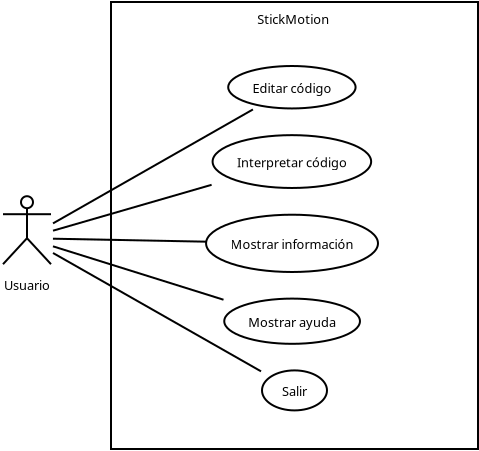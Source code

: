 <?xml version="1.0" encoding="UTF-8"?>
<dia:diagram xmlns:dia="http://www.lysator.liu.se/~alla/dia/">
  <dia:layer name="Fondo" visible="true" active="true">
    <dia:group>
      <dia:object type="Standard - Box" version="0" id="O0">
        <dia:attribute name="obj_pos">
          <dia:point val="17.75,1.85"/>
        </dia:attribute>
        <dia:attribute name="obj_bb">
          <dia:rectangle val="17.7,1.8;36.15,24.25"/>
        </dia:attribute>
        <dia:attribute name="elem_corner">
          <dia:point val="17.75,1.85"/>
        </dia:attribute>
        <dia:attribute name="elem_width">
          <dia:real val="18.35"/>
        </dia:attribute>
        <dia:attribute name="elem_height">
          <dia:real val="22.35"/>
        </dia:attribute>
        <dia:attribute name="show_background">
          <dia:boolean val="true"/>
        </dia:attribute>
      </dia:object>
      <dia:object type="Standard - Text" version="1" id="O1">
        <dia:attribute name="obj_pos">
          <dia:point val="25.061,2.95"/>
        </dia:attribute>
        <dia:attribute name="obj_bb">
          <dia:rectangle val="25.061,2.355;28.789,3.103"/>
        </dia:attribute>
        <dia:attribute name="text">
          <dia:composite type="text">
            <dia:attribute name="string">
              <dia:string>#StickMotion#</dia:string>
            </dia:attribute>
            <dia:attribute name="font">
              <dia:font family="sans" style="0" name="Helvetica"/>
            </dia:attribute>
            <dia:attribute name="height">
              <dia:real val="0.8"/>
            </dia:attribute>
            <dia:attribute name="pos">
              <dia:point val="25.061,2.95"/>
            </dia:attribute>
            <dia:attribute name="color">
              <dia:color val="#000000"/>
            </dia:attribute>
            <dia:attribute name="alignment">
              <dia:enum val="0"/>
            </dia:attribute>
          </dia:composite>
        </dia:attribute>
        <dia:attribute name="valign">
          <dia:enum val="3"/>
        </dia:attribute>
      </dia:object>
    </dia:group>
    <dia:object type="UML - Actor" version="0" id="O2">
      <dia:attribute name="obj_pos">
        <dia:point val="13.55,13.66"/>
      </dia:attribute>
      <dia:attribute name="obj_bb">
        <dia:rectangle val="12.25,10.91;14.85,16.41"/>
      </dia:attribute>
      <dia:attribute name="meta">
        <dia:composite type="dict"/>
      </dia:attribute>
      <dia:attribute name="elem_corner">
        <dia:point val="12.3,10.96"/>
      </dia:attribute>
      <dia:attribute name="elem_width">
        <dia:real val="2.5"/>
      </dia:attribute>
      <dia:attribute name="elem_height">
        <dia:real val="5.4"/>
      </dia:attribute>
      <dia:attribute name="line_width">
        <dia:real val="0.1"/>
      </dia:attribute>
      <dia:attribute name="line_colour">
        <dia:color val="#000000"/>
      </dia:attribute>
      <dia:attribute name="fill_colour">
        <dia:color val="#ffffff"/>
      </dia:attribute>
      <dia:attribute name="text">
        <dia:composite type="text">
          <dia:attribute name="string">
            <dia:string>#Usuario#</dia:string>
          </dia:attribute>
          <dia:attribute name="font">
            <dia:font family="sans" style="0" name="Helvetica"/>
          </dia:attribute>
          <dia:attribute name="height">
            <dia:real val="0.8"/>
          </dia:attribute>
          <dia:attribute name="pos">
            <dia:point val="13.55,16.155"/>
          </dia:attribute>
          <dia:attribute name="color">
            <dia:color val="#000000"/>
          </dia:attribute>
          <dia:attribute name="alignment">
            <dia:enum val="1"/>
          </dia:attribute>
        </dia:composite>
      </dia:attribute>
    </dia:object>
    <dia:object type="Standard - Line" version="0" id="O3">
      <dia:attribute name="obj_pos">
        <dia:point val="14.85,12.931"/>
      </dia:attribute>
      <dia:attribute name="obj_bb">
        <dia:rectangle val="14.782,7.241;24.935,12.999"/>
      </dia:attribute>
      <dia:attribute name="conn_endpoints">
        <dia:point val="14.85,12.931"/>
        <dia:point val="24.867,7.309"/>
      </dia:attribute>
      <dia:attribute name="numcp">
        <dia:int val="1"/>
      </dia:attribute>
      <dia:connections>
        <dia:connection handle="0" to="O2" connection="8"/>
        <dia:connection handle="1" to="O8" connection="8"/>
      </dia:connections>
    </dia:object>
    <dia:object type="Standard - Line" version="0" id="O4">
      <dia:attribute name="obj_pos">
        <dia:point val="14.85,13.292"/>
      </dia:attribute>
      <dia:attribute name="obj_bb">
        <dia:rectangle val="14.788,10.984;22.842,13.354"/>
      </dia:attribute>
      <dia:attribute name="conn_endpoints">
        <dia:point val="14.85,13.292"/>
        <dia:point val="22.78,11.046"/>
      </dia:attribute>
      <dia:attribute name="numcp">
        <dia:int val="1"/>
      </dia:attribute>
      <dia:connections>
        <dia:connection handle="0" to="O2" connection="8"/>
        <dia:connection handle="1" to="O9" connection="8"/>
      </dia:connections>
    </dia:object>
    <dia:object type="Standard - Line" version="0" id="O5">
      <dia:attribute name="obj_pos">
        <dia:point val="14.85,13.689"/>
      </dia:attribute>
      <dia:attribute name="obj_bb">
        <dia:rectangle val="14.799,13.638;22.505,13.91"/>
      </dia:attribute>
      <dia:attribute name="conn_endpoints">
        <dia:point val="14.85,13.689"/>
        <dia:point val="22.454,13.859"/>
      </dia:attribute>
      <dia:attribute name="numcp">
        <dia:int val="1"/>
      </dia:attribute>
      <dia:connections>
        <dia:connection handle="0" to="O2" connection="8"/>
        <dia:connection handle="1" to="O11" connection="8"/>
      </dia:connections>
    </dia:object>
    <dia:object type="Standard - Line" version="0" id="O6">
      <dia:attribute name="obj_pos">
        <dia:point val="14.85,14.067"/>
      </dia:attribute>
      <dia:attribute name="obj_bb">
        <dia:rectangle val="14.787,14.005;23.427,16.798"/>
      </dia:attribute>
      <dia:attribute name="conn_endpoints">
        <dia:point val="14.85,14.067"/>
        <dia:point val="23.364,16.735"/>
      </dia:attribute>
      <dia:attribute name="numcp">
        <dia:int val="1"/>
      </dia:attribute>
      <dia:connections>
        <dia:connection handle="0" to="O2" connection="8"/>
        <dia:connection handle="1" to="O10" connection="8"/>
      </dia:connections>
    </dia:object>
    <dia:object type="Standard - Line" version="0" id="O7">
      <dia:attribute name="obj_pos">
        <dia:point val="14.85,14.4"/>
      </dia:attribute>
      <dia:attribute name="obj_bb">
        <dia:rectangle val="14.782,14.332;25.32,20.386"/>
      </dia:attribute>
      <dia:attribute name="conn_endpoints">
        <dia:point val="14.85,14.4"/>
        <dia:point val="25.252,20.318"/>
      </dia:attribute>
      <dia:attribute name="numcp">
        <dia:int val="1"/>
      </dia:attribute>
      <dia:connections>
        <dia:connection handle="0" to="O2" connection="8"/>
        <dia:connection handle="1" to="O12" connection="8"/>
      </dia:connections>
    </dia:object>
    <dia:group>
      <dia:object type="UML - Usecase" version="0" id="O8">
        <dia:attribute name="obj_pos">
          <dia:point val="23.611,5.05"/>
        </dia:attribute>
        <dia:attribute name="obj_bb">
          <dia:rectangle val="23.561,5;30.289,7.309"/>
        </dia:attribute>
        <dia:attribute name="meta">
          <dia:composite type="dict"/>
        </dia:attribute>
        <dia:attribute name="elem_corner">
          <dia:point val="23.611,5.05"/>
        </dia:attribute>
        <dia:attribute name="elem_width">
          <dia:real val="6.628"/>
        </dia:attribute>
        <dia:attribute name="elem_height">
          <dia:real val="2.209"/>
        </dia:attribute>
        <dia:attribute name="line_width">
          <dia:real val="0.1"/>
        </dia:attribute>
        <dia:attribute name="line_colour">
          <dia:color val="#000000"/>
        </dia:attribute>
        <dia:attribute name="fill_colour">
          <dia:color val="#ffffff"/>
        </dia:attribute>
        <dia:attribute name="text_outside">
          <dia:boolean val="false"/>
        </dia:attribute>
        <dia:attribute name="collaboration">
          <dia:boolean val="false"/>
        </dia:attribute>
        <dia:attribute name="text">
          <dia:composite type="text">
            <dia:attribute name="string">
              <dia:string>#Editar código#</dia:string>
            </dia:attribute>
            <dia:attribute name="font">
              <dia:font family="sans" style="0" name="Helvetica"/>
            </dia:attribute>
            <dia:attribute name="height">
              <dia:real val="0.8"/>
            </dia:attribute>
            <dia:attribute name="pos">
              <dia:point val="26.925,6.35"/>
            </dia:attribute>
            <dia:attribute name="color">
              <dia:color val="#000000"/>
            </dia:attribute>
            <dia:attribute name="alignment">
              <dia:enum val="1"/>
            </dia:attribute>
          </dia:composite>
        </dia:attribute>
      </dia:object>
      <dia:object type="UML - Usecase" version="0" id="O9">
        <dia:attribute name="obj_pos">
          <dia:point val="22.83,8.507"/>
        </dia:attribute>
        <dia:attribute name="obj_bb">
          <dia:rectangle val="22.78,8.457;31.07,11.287"/>
        </dia:attribute>
        <dia:attribute name="meta">
          <dia:composite type="dict"/>
        </dia:attribute>
        <dia:attribute name="elem_corner">
          <dia:point val="22.83,8.507"/>
        </dia:attribute>
        <dia:attribute name="elem_width">
          <dia:real val="8.19"/>
        </dia:attribute>
        <dia:attribute name="elem_height">
          <dia:real val="2.73"/>
        </dia:attribute>
        <dia:attribute name="line_width">
          <dia:real val="0.1"/>
        </dia:attribute>
        <dia:attribute name="line_colour">
          <dia:color val="#000000"/>
        </dia:attribute>
        <dia:attribute name="fill_colour">
          <dia:color val="#ffffff"/>
        </dia:attribute>
        <dia:attribute name="text_outside">
          <dia:boolean val="false"/>
        </dia:attribute>
        <dia:attribute name="collaboration">
          <dia:boolean val="false"/>
        </dia:attribute>
        <dia:attribute name="text">
          <dia:composite type="text">
            <dia:attribute name="string">
              <dia:string>#Interpretar código#</dia:string>
            </dia:attribute>
            <dia:attribute name="font">
              <dia:font family="sans" style="0" name="Helvetica"/>
            </dia:attribute>
            <dia:attribute name="height">
              <dia:real val="0.8"/>
            </dia:attribute>
            <dia:attribute name="pos">
              <dia:point val="26.925,10.067"/>
            </dia:attribute>
            <dia:attribute name="color">
              <dia:color val="#000000"/>
            </dia:attribute>
            <dia:attribute name="alignment">
              <dia:enum val="1"/>
            </dia:attribute>
          </dia:composite>
        </dia:attribute>
      </dia:object>
      <dia:object type="UML - Usecase" version="0" id="O10">
        <dia:attribute name="obj_pos">
          <dia:point val="23.413,16.68"/>
        </dia:attribute>
        <dia:attribute name="obj_bb">
          <dia:rectangle val="23.363,16.63;30.488,19.072"/>
        </dia:attribute>
        <dia:attribute name="meta">
          <dia:composite type="dict"/>
        </dia:attribute>
        <dia:attribute name="elem_corner">
          <dia:point val="23.413,16.68"/>
        </dia:attribute>
        <dia:attribute name="elem_width">
          <dia:real val="7.025"/>
        </dia:attribute>
        <dia:attribute name="elem_height">
          <dia:real val="2.342"/>
        </dia:attribute>
        <dia:attribute name="line_width">
          <dia:real val="0.1"/>
        </dia:attribute>
        <dia:attribute name="line_colour">
          <dia:color val="#000000"/>
        </dia:attribute>
        <dia:attribute name="fill_colour">
          <dia:color val="#ffffff"/>
        </dia:attribute>
        <dia:attribute name="text_outside">
          <dia:boolean val="false"/>
        </dia:attribute>
        <dia:attribute name="collaboration">
          <dia:boolean val="false"/>
        </dia:attribute>
        <dia:attribute name="text">
          <dia:composite type="text">
            <dia:attribute name="string">
              <dia:string>#Mostrar ayuda#</dia:string>
            </dia:attribute>
            <dia:attribute name="font">
              <dia:font family="sans" style="0" name="Helvetica"/>
            </dia:attribute>
            <dia:attribute name="height">
              <dia:real val="0.8"/>
            </dia:attribute>
            <dia:attribute name="pos">
              <dia:point val="26.925,18.046"/>
            </dia:attribute>
            <dia:attribute name="color">
              <dia:color val="#000000"/>
            </dia:attribute>
            <dia:attribute name="alignment">
              <dia:enum val="1"/>
            </dia:attribute>
          </dia:composite>
        </dia:attribute>
      </dia:object>
      <dia:object type="UML - Usecase" version="0" id="O11">
        <dia:attribute name="obj_pos">
          <dia:point val="22.504,12.485"/>
        </dia:attribute>
        <dia:attribute name="obj_bb">
          <dia:rectangle val="22.454,12.435;31.396,15.482"/>
        </dia:attribute>
        <dia:attribute name="meta">
          <dia:composite type="dict"/>
        </dia:attribute>
        <dia:attribute name="elem_corner">
          <dia:point val="22.504,12.485"/>
        </dia:attribute>
        <dia:attribute name="elem_width">
          <dia:real val="8.842"/>
        </dia:attribute>
        <dia:attribute name="elem_height">
          <dia:real val="2.947"/>
        </dia:attribute>
        <dia:attribute name="line_width">
          <dia:real val="0.1"/>
        </dia:attribute>
        <dia:attribute name="line_colour">
          <dia:color val="#000000"/>
        </dia:attribute>
        <dia:attribute name="fill_colour">
          <dia:color val="#ffffff"/>
        </dia:attribute>
        <dia:attribute name="text_outside">
          <dia:boolean val="false"/>
        </dia:attribute>
        <dia:attribute name="collaboration">
          <dia:boolean val="false"/>
        </dia:attribute>
        <dia:attribute name="text">
          <dia:composite type="text">
            <dia:attribute name="string">
              <dia:string>#Mostrar información#</dia:string>
            </dia:attribute>
            <dia:attribute name="font">
              <dia:font family="sans" style="0" name="Helvetica"/>
            </dia:attribute>
            <dia:attribute name="height">
              <dia:real val="0.8"/>
            </dia:attribute>
            <dia:attribute name="pos">
              <dia:point val="26.925,14.154"/>
            </dia:attribute>
            <dia:attribute name="color">
              <dia:color val="#000000"/>
            </dia:attribute>
            <dia:attribute name="alignment">
              <dia:enum val="1"/>
            </dia:attribute>
          </dia:composite>
        </dia:attribute>
      </dia:object>
      <dia:object type="UML - Usecase" version="0" id="O12">
        <dia:attribute name="obj_pos">
          <dia:point val="25.3,20.27"/>
        </dia:attribute>
        <dia:attribute name="obj_bb">
          <dia:rectangle val="25.25,20.22;28.6,22.32"/>
        </dia:attribute>
        <dia:attribute name="meta">
          <dia:composite type="dict"/>
        </dia:attribute>
        <dia:attribute name="elem_corner">
          <dia:point val="25.3,20.27"/>
        </dia:attribute>
        <dia:attribute name="elem_width">
          <dia:real val="3.25"/>
        </dia:attribute>
        <dia:attribute name="elem_height">
          <dia:real val="2"/>
        </dia:attribute>
        <dia:attribute name="line_width">
          <dia:real val="0.1"/>
        </dia:attribute>
        <dia:attribute name="line_colour">
          <dia:color val="#000000"/>
        </dia:attribute>
        <dia:attribute name="fill_colour">
          <dia:color val="#ffffff"/>
        </dia:attribute>
        <dia:attribute name="text_outside">
          <dia:boolean val="false"/>
        </dia:attribute>
        <dia:attribute name="collaboration">
          <dia:boolean val="false"/>
        </dia:attribute>
        <dia:attribute name="text">
          <dia:composite type="text">
            <dia:attribute name="string">
              <dia:string>#Salir#</dia:string>
            </dia:attribute>
            <dia:attribute name="font">
              <dia:font family="sans" style="0" name="Helvetica"/>
            </dia:attribute>
            <dia:attribute name="height">
              <dia:real val="0.8"/>
            </dia:attribute>
            <dia:attribute name="pos">
              <dia:point val="26.925,21.465"/>
            </dia:attribute>
            <dia:attribute name="color">
              <dia:color val="#000000"/>
            </dia:attribute>
            <dia:attribute name="alignment">
              <dia:enum val="1"/>
            </dia:attribute>
          </dia:composite>
        </dia:attribute>
      </dia:object>
    </dia:group>
  </dia:layer>
</dia:diagram>
